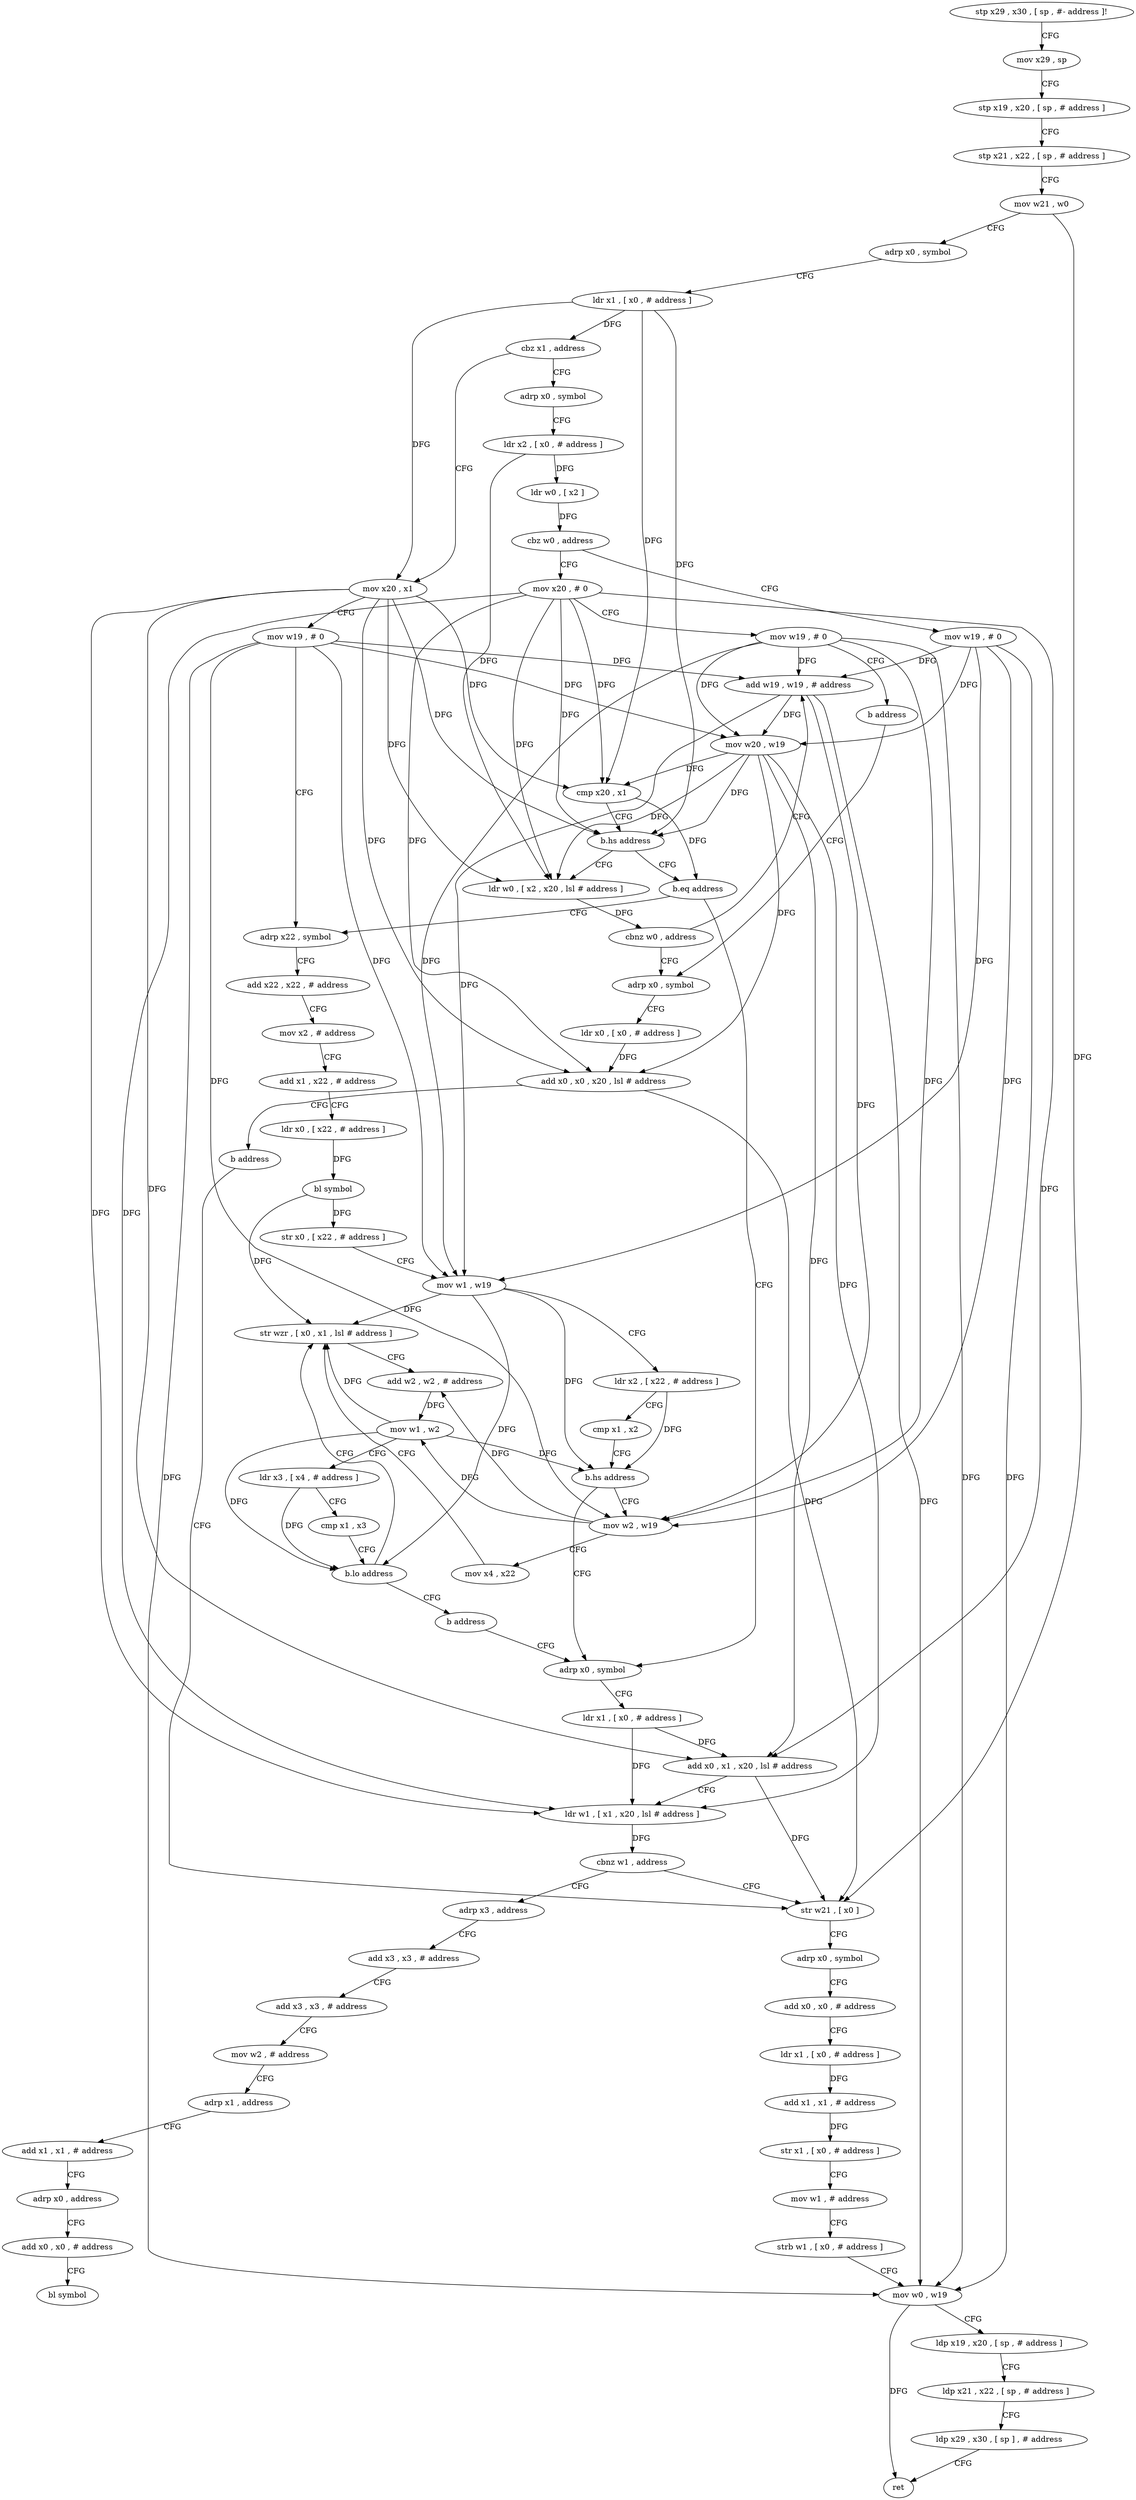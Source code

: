 digraph "func" {
"4204280" [label = "stp x29 , x30 , [ sp , #- address ]!" ]
"4204284" [label = "mov x29 , sp" ]
"4204288" [label = "stp x19 , x20 , [ sp , # address ]" ]
"4204292" [label = "stp x21 , x22 , [ sp , # address ]" ]
"4204296" [label = "mov w21 , w0" ]
"4204300" [label = "adrp x0 , symbol" ]
"4204304" [label = "ldr x1 , [ x0 , # address ]" ]
"4204308" [label = "cbz x1 , address" ]
"4204448" [label = "mov x20 , x1" ]
"4204312" [label = "adrp x0 , symbol" ]
"4204452" [label = "mov w19 , # 0" ]
"4204456" [label = "adrp x22 , symbol" ]
"4204316" [label = "ldr x2 , [ x0 , # address ]" ]
"4204320" [label = "ldr w0 , [ x2 ]" ]
"4204324" [label = "cbz w0 , address" ]
"4204572" [label = "mov x20 , # 0" ]
"4204328" [label = "mov w19 , # 0" ]
"4204376" [label = "adrp x0 , symbol" ]
"4204380" [label = "ldr x1 , [ x0 , # address ]" ]
"4204384" [label = "add x0 , x1 , x20 , lsl # address" ]
"4204388" [label = "ldr w1 , [ x1 , x20 , lsl # address ]" ]
"4204392" [label = "cbnz w1 , address" ]
"4204536" [label = "adrp x3 , address" ]
"4204396" [label = "str w21 , [ x0 ]" ]
"4204500" [label = "mov w2 , w19" ]
"4204504" [label = "mov x4 , x22" ]
"4204508" [label = "str wzr , [ x0 , x1 , lsl # address ]" ]
"4204576" [label = "mov w19 , # 0" ]
"4204580" [label = "b address" ]
"4204356" [label = "adrp x0 , symbol" ]
"4204332" [label = "add w19 , w19 , # address" ]
"4204540" [label = "add x3 , x3 , # address" ]
"4204544" [label = "add x3 , x3 , # address" ]
"4204548" [label = "mov w2 , # address" ]
"4204552" [label = "adrp x1 , address" ]
"4204556" [label = "add x1 , x1 , # address" ]
"4204560" [label = "adrp x0 , address" ]
"4204564" [label = "add x0 , x0 , # address" ]
"4204568" [label = "bl symbol" ]
"4204400" [label = "adrp x0 , symbol" ]
"4204404" [label = "add x0 , x0 , # address" ]
"4204408" [label = "ldr x1 , [ x0 , # address ]" ]
"4204412" [label = "add x1 , x1 , # address" ]
"4204416" [label = "str x1 , [ x0 , # address ]" ]
"4204420" [label = "mov w1 , # address" ]
"4204424" [label = "strb w1 , [ x0 , # address ]" ]
"4204428" [label = "mov w0 , w19" ]
"4204432" [label = "ldp x19 , x20 , [ sp , # address ]" ]
"4204436" [label = "ldp x21 , x22 , [ sp , # address ]" ]
"4204440" [label = "ldp x29 , x30 , [ sp ] , # address" ]
"4204444" [label = "ret" ]
"4204512" [label = "add w2 , w2 , # address" ]
"4204516" [label = "mov w1 , w2" ]
"4204520" [label = "ldr x3 , [ x4 , # address ]" ]
"4204524" [label = "cmp x1 , x3" ]
"4204528" [label = "b.lo address" ]
"4204532" [label = "b address" ]
"4204360" [label = "ldr x0 , [ x0 , # address ]" ]
"4204364" [label = "add x0 , x0 , x20 , lsl # address" ]
"4204368" [label = "b address" ]
"4204372" [label = "b.eq address" ]
"4204348" [label = "ldr w0 , [ x2 , x20 , lsl # address ]" ]
"4204352" [label = "cbnz w0 , address" ]
"4204460" [label = "add x22 , x22 , # address" ]
"4204464" [label = "mov x2 , # address" ]
"4204468" [label = "add x1 , x22 , # address" ]
"4204472" [label = "ldr x0 , [ x22 , # address ]" ]
"4204476" [label = "bl symbol" ]
"4204480" [label = "str x0 , [ x22 , # address ]" ]
"4204484" [label = "mov w1 , w19" ]
"4204488" [label = "ldr x2 , [ x22 , # address ]" ]
"4204492" [label = "cmp x1 , x2" ]
"4204496" [label = "b.hs address" ]
"4204336" [label = "mov w20 , w19" ]
"4204340" [label = "cmp x20 , x1" ]
"4204344" [label = "b.hs address" ]
"4204280" -> "4204284" [ label = "CFG" ]
"4204284" -> "4204288" [ label = "CFG" ]
"4204288" -> "4204292" [ label = "CFG" ]
"4204292" -> "4204296" [ label = "CFG" ]
"4204296" -> "4204300" [ label = "CFG" ]
"4204296" -> "4204396" [ label = "DFG" ]
"4204300" -> "4204304" [ label = "CFG" ]
"4204304" -> "4204308" [ label = "DFG" ]
"4204304" -> "4204448" [ label = "DFG" ]
"4204304" -> "4204340" [ label = "DFG" ]
"4204304" -> "4204344" [ label = "DFG" ]
"4204308" -> "4204448" [ label = "CFG" ]
"4204308" -> "4204312" [ label = "CFG" ]
"4204448" -> "4204452" [ label = "CFG" ]
"4204448" -> "4204384" [ label = "DFG" ]
"4204448" -> "4204388" [ label = "DFG" ]
"4204448" -> "4204364" [ label = "DFG" ]
"4204448" -> "4204340" [ label = "DFG" ]
"4204448" -> "4204344" [ label = "DFG" ]
"4204448" -> "4204348" [ label = "DFG" ]
"4204312" -> "4204316" [ label = "CFG" ]
"4204452" -> "4204456" [ label = "CFG" ]
"4204452" -> "4204484" [ label = "DFG" ]
"4204452" -> "4204500" [ label = "DFG" ]
"4204452" -> "4204332" [ label = "DFG" ]
"4204452" -> "4204336" [ label = "DFG" ]
"4204452" -> "4204428" [ label = "DFG" ]
"4204456" -> "4204460" [ label = "CFG" ]
"4204316" -> "4204320" [ label = "DFG" ]
"4204316" -> "4204348" [ label = "DFG" ]
"4204320" -> "4204324" [ label = "DFG" ]
"4204324" -> "4204572" [ label = "CFG" ]
"4204324" -> "4204328" [ label = "CFG" ]
"4204572" -> "4204576" [ label = "CFG" ]
"4204572" -> "4204384" [ label = "DFG" ]
"4204572" -> "4204388" [ label = "DFG" ]
"4204572" -> "4204364" [ label = "DFG" ]
"4204572" -> "4204340" [ label = "DFG" ]
"4204572" -> "4204344" [ label = "DFG" ]
"4204572" -> "4204348" [ label = "DFG" ]
"4204328" -> "4204332" [ label = "DFG" ]
"4204328" -> "4204484" [ label = "DFG" ]
"4204328" -> "4204500" [ label = "DFG" ]
"4204328" -> "4204336" [ label = "DFG" ]
"4204328" -> "4204428" [ label = "DFG" ]
"4204376" -> "4204380" [ label = "CFG" ]
"4204380" -> "4204384" [ label = "DFG" ]
"4204380" -> "4204388" [ label = "DFG" ]
"4204384" -> "4204388" [ label = "CFG" ]
"4204384" -> "4204396" [ label = "DFG" ]
"4204388" -> "4204392" [ label = "DFG" ]
"4204392" -> "4204536" [ label = "CFG" ]
"4204392" -> "4204396" [ label = "CFG" ]
"4204536" -> "4204540" [ label = "CFG" ]
"4204396" -> "4204400" [ label = "CFG" ]
"4204500" -> "4204504" [ label = "CFG" ]
"4204500" -> "4204512" [ label = "DFG" ]
"4204500" -> "4204516" [ label = "DFG" ]
"4204504" -> "4204508" [ label = "CFG" ]
"4204508" -> "4204512" [ label = "CFG" ]
"4204576" -> "4204580" [ label = "CFG" ]
"4204576" -> "4204484" [ label = "DFG" ]
"4204576" -> "4204500" [ label = "DFG" ]
"4204576" -> "4204332" [ label = "DFG" ]
"4204576" -> "4204336" [ label = "DFG" ]
"4204576" -> "4204428" [ label = "DFG" ]
"4204580" -> "4204356" [ label = "CFG" ]
"4204356" -> "4204360" [ label = "CFG" ]
"4204332" -> "4204336" [ label = "DFG" ]
"4204332" -> "4204484" [ label = "DFG" ]
"4204332" -> "4204500" [ label = "DFG" ]
"4204332" -> "4204428" [ label = "DFG" ]
"4204540" -> "4204544" [ label = "CFG" ]
"4204544" -> "4204548" [ label = "CFG" ]
"4204548" -> "4204552" [ label = "CFG" ]
"4204552" -> "4204556" [ label = "CFG" ]
"4204556" -> "4204560" [ label = "CFG" ]
"4204560" -> "4204564" [ label = "CFG" ]
"4204564" -> "4204568" [ label = "CFG" ]
"4204400" -> "4204404" [ label = "CFG" ]
"4204404" -> "4204408" [ label = "CFG" ]
"4204408" -> "4204412" [ label = "DFG" ]
"4204412" -> "4204416" [ label = "DFG" ]
"4204416" -> "4204420" [ label = "CFG" ]
"4204420" -> "4204424" [ label = "CFG" ]
"4204424" -> "4204428" [ label = "CFG" ]
"4204428" -> "4204432" [ label = "CFG" ]
"4204428" -> "4204444" [ label = "DFG" ]
"4204432" -> "4204436" [ label = "CFG" ]
"4204436" -> "4204440" [ label = "CFG" ]
"4204440" -> "4204444" [ label = "CFG" ]
"4204512" -> "4204516" [ label = "DFG" ]
"4204516" -> "4204520" [ label = "CFG" ]
"4204516" -> "4204508" [ label = "DFG" ]
"4204516" -> "4204496" [ label = "DFG" ]
"4204516" -> "4204528" [ label = "DFG" ]
"4204520" -> "4204524" [ label = "CFG" ]
"4204520" -> "4204528" [ label = "DFG" ]
"4204524" -> "4204528" [ label = "CFG" ]
"4204528" -> "4204508" [ label = "CFG" ]
"4204528" -> "4204532" [ label = "CFG" ]
"4204532" -> "4204376" [ label = "CFG" ]
"4204360" -> "4204364" [ label = "DFG" ]
"4204364" -> "4204368" [ label = "CFG" ]
"4204364" -> "4204396" [ label = "DFG" ]
"4204368" -> "4204396" [ label = "CFG" ]
"4204372" -> "4204456" [ label = "CFG" ]
"4204372" -> "4204376" [ label = "CFG" ]
"4204348" -> "4204352" [ label = "DFG" ]
"4204352" -> "4204332" [ label = "CFG" ]
"4204352" -> "4204356" [ label = "CFG" ]
"4204460" -> "4204464" [ label = "CFG" ]
"4204464" -> "4204468" [ label = "CFG" ]
"4204468" -> "4204472" [ label = "CFG" ]
"4204472" -> "4204476" [ label = "DFG" ]
"4204476" -> "4204480" [ label = "DFG" ]
"4204476" -> "4204508" [ label = "DFG" ]
"4204480" -> "4204484" [ label = "CFG" ]
"4204484" -> "4204488" [ label = "CFG" ]
"4204484" -> "4204496" [ label = "DFG" ]
"4204484" -> "4204508" [ label = "DFG" ]
"4204484" -> "4204528" [ label = "DFG" ]
"4204488" -> "4204492" [ label = "CFG" ]
"4204488" -> "4204496" [ label = "DFG" ]
"4204492" -> "4204496" [ label = "CFG" ]
"4204496" -> "4204376" [ label = "CFG" ]
"4204496" -> "4204500" [ label = "CFG" ]
"4204336" -> "4204340" [ label = "DFG" ]
"4204336" -> "4204384" [ label = "DFG" ]
"4204336" -> "4204388" [ label = "DFG" ]
"4204336" -> "4204364" [ label = "DFG" ]
"4204336" -> "4204344" [ label = "DFG" ]
"4204336" -> "4204348" [ label = "DFG" ]
"4204340" -> "4204344" [ label = "CFG" ]
"4204340" -> "4204372" [ label = "DFG" ]
"4204344" -> "4204372" [ label = "CFG" ]
"4204344" -> "4204348" [ label = "CFG" ]
}

